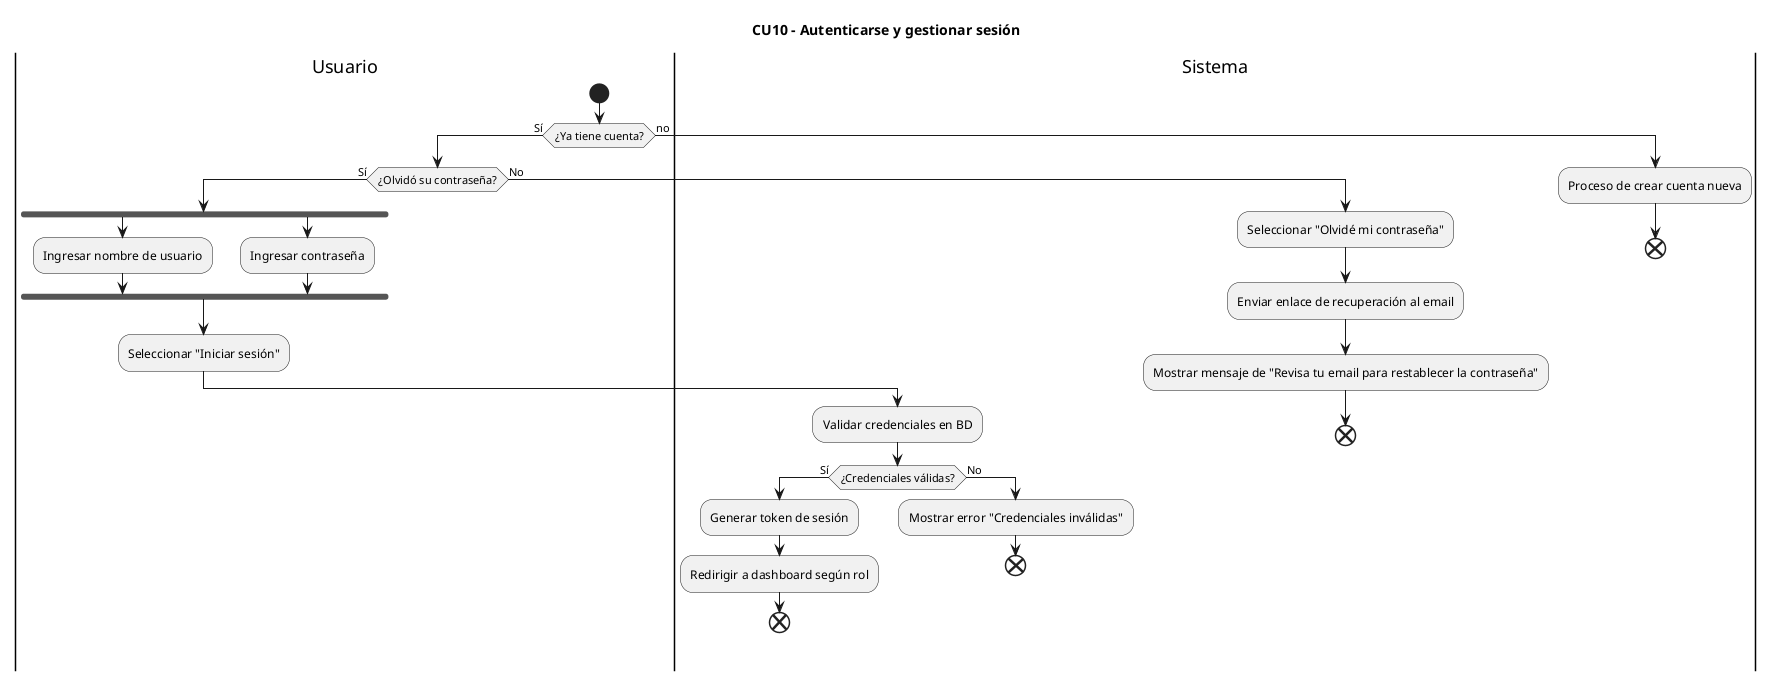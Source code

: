 @startuml CU10_Autenticacion

' --- estilos ---
'!include style/dark_minimal.puml

' --- diagrama ---
title "CU10 - Autenticarse y gestionar sesión"
|Usuario|
start

if (¿Ya tiene cuenta?) then (Sí)
    if (¿Olvidó su contraseña?) then (Sí)
        |Usuario|
        fork
            :Ingresar nombre de usuario;
        fork again
            :Ingresar contraseña;
        end fork
        :Seleccionar "Iniciar sesión";
        |Sistema|
        :Validar credenciales en BD;
        if (¿Credenciales válidas?) then (Sí)
            :Generar token de sesión;
            :Redirigir a dashboard según rol;
            end
        else (No)
            :Mostrar error "Credenciales inválidas";
            end
        endif
        
    else (No)
        :Seleccionar "Olvidé mi contraseña";
        |Sistema|
        :Enviar enlace de recuperación al email;
        :Mostrar mensaje de "Revisa tu email para restablecer la contraseña";
        end
    endif

else (no)
    |Sistema|
    :Proceso de crear cuenta nueva;
    end
endif

@enduml